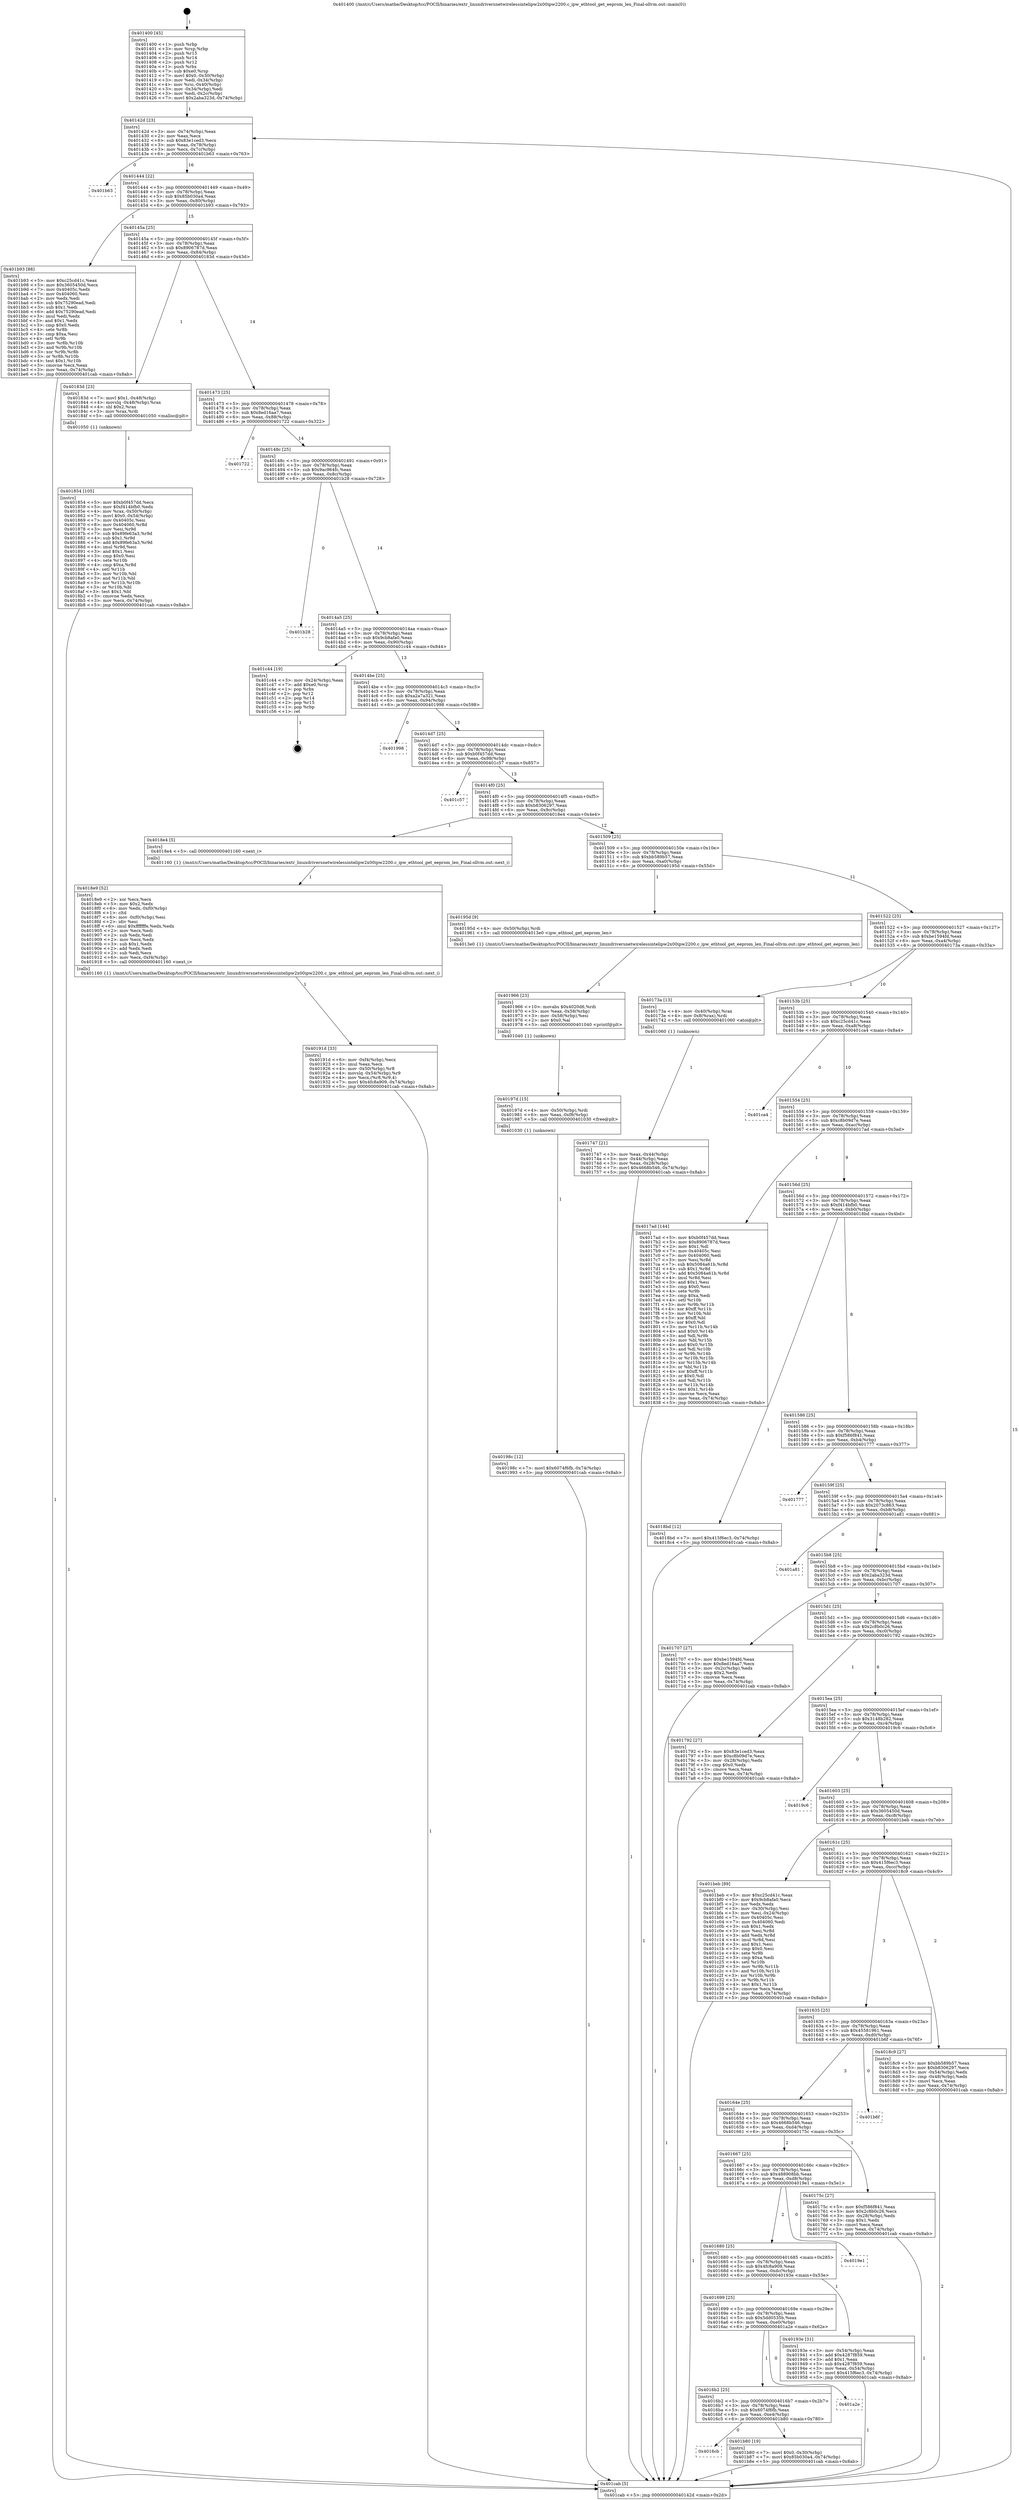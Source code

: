 digraph "0x401400" {
  label = "0x401400 (/mnt/c/Users/mathe/Desktop/tcc/POCII/binaries/extr_linuxdriversnetwirelessintelipw2x00ipw2200.c_ipw_ethtool_get_eeprom_len_Final-ollvm.out::main(0))"
  labelloc = "t"
  node[shape=record]

  Entry [label="",width=0.3,height=0.3,shape=circle,fillcolor=black,style=filled]
  "0x40142d" [label="{
     0x40142d [23]\l
     | [instrs]\l
     &nbsp;&nbsp;0x40142d \<+3\>: mov -0x74(%rbp),%eax\l
     &nbsp;&nbsp;0x401430 \<+2\>: mov %eax,%ecx\l
     &nbsp;&nbsp;0x401432 \<+6\>: sub $0x83e1ced3,%ecx\l
     &nbsp;&nbsp;0x401438 \<+3\>: mov %eax,-0x78(%rbp)\l
     &nbsp;&nbsp;0x40143b \<+3\>: mov %ecx,-0x7c(%rbp)\l
     &nbsp;&nbsp;0x40143e \<+6\>: je 0000000000401b63 \<main+0x763\>\l
  }"]
  "0x401b63" [label="{
     0x401b63\l
  }", style=dashed]
  "0x401444" [label="{
     0x401444 [22]\l
     | [instrs]\l
     &nbsp;&nbsp;0x401444 \<+5\>: jmp 0000000000401449 \<main+0x49\>\l
     &nbsp;&nbsp;0x401449 \<+3\>: mov -0x78(%rbp),%eax\l
     &nbsp;&nbsp;0x40144c \<+5\>: sub $0x85b030a4,%eax\l
     &nbsp;&nbsp;0x401451 \<+3\>: mov %eax,-0x80(%rbp)\l
     &nbsp;&nbsp;0x401454 \<+6\>: je 0000000000401b93 \<main+0x793\>\l
  }"]
  Exit [label="",width=0.3,height=0.3,shape=circle,fillcolor=black,style=filled,peripheries=2]
  "0x401b93" [label="{
     0x401b93 [88]\l
     | [instrs]\l
     &nbsp;&nbsp;0x401b93 \<+5\>: mov $0xc25cd41c,%eax\l
     &nbsp;&nbsp;0x401b98 \<+5\>: mov $0x3605450d,%ecx\l
     &nbsp;&nbsp;0x401b9d \<+7\>: mov 0x40405c,%edx\l
     &nbsp;&nbsp;0x401ba4 \<+7\>: mov 0x404060,%esi\l
     &nbsp;&nbsp;0x401bab \<+2\>: mov %edx,%edi\l
     &nbsp;&nbsp;0x401bad \<+6\>: sub $0x75290ead,%edi\l
     &nbsp;&nbsp;0x401bb3 \<+3\>: sub $0x1,%edi\l
     &nbsp;&nbsp;0x401bb6 \<+6\>: add $0x75290ead,%edi\l
     &nbsp;&nbsp;0x401bbc \<+3\>: imul %edi,%edx\l
     &nbsp;&nbsp;0x401bbf \<+3\>: and $0x1,%edx\l
     &nbsp;&nbsp;0x401bc2 \<+3\>: cmp $0x0,%edx\l
     &nbsp;&nbsp;0x401bc5 \<+4\>: sete %r8b\l
     &nbsp;&nbsp;0x401bc9 \<+3\>: cmp $0xa,%esi\l
     &nbsp;&nbsp;0x401bcc \<+4\>: setl %r9b\l
     &nbsp;&nbsp;0x401bd0 \<+3\>: mov %r8b,%r10b\l
     &nbsp;&nbsp;0x401bd3 \<+3\>: and %r9b,%r10b\l
     &nbsp;&nbsp;0x401bd6 \<+3\>: xor %r9b,%r8b\l
     &nbsp;&nbsp;0x401bd9 \<+3\>: or %r8b,%r10b\l
     &nbsp;&nbsp;0x401bdc \<+4\>: test $0x1,%r10b\l
     &nbsp;&nbsp;0x401be0 \<+3\>: cmovne %ecx,%eax\l
     &nbsp;&nbsp;0x401be3 \<+3\>: mov %eax,-0x74(%rbp)\l
     &nbsp;&nbsp;0x401be6 \<+5\>: jmp 0000000000401cab \<main+0x8ab\>\l
  }"]
  "0x40145a" [label="{
     0x40145a [25]\l
     | [instrs]\l
     &nbsp;&nbsp;0x40145a \<+5\>: jmp 000000000040145f \<main+0x5f\>\l
     &nbsp;&nbsp;0x40145f \<+3\>: mov -0x78(%rbp),%eax\l
     &nbsp;&nbsp;0x401462 \<+5\>: sub $0x8906787d,%eax\l
     &nbsp;&nbsp;0x401467 \<+6\>: mov %eax,-0x84(%rbp)\l
     &nbsp;&nbsp;0x40146d \<+6\>: je 000000000040183d \<main+0x43d\>\l
  }"]
  "0x4016cb" [label="{
     0x4016cb\l
  }", style=dashed]
  "0x40183d" [label="{
     0x40183d [23]\l
     | [instrs]\l
     &nbsp;&nbsp;0x40183d \<+7\>: movl $0x1,-0x48(%rbp)\l
     &nbsp;&nbsp;0x401844 \<+4\>: movslq -0x48(%rbp),%rax\l
     &nbsp;&nbsp;0x401848 \<+4\>: shl $0x2,%rax\l
     &nbsp;&nbsp;0x40184c \<+3\>: mov %rax,%rdi\l
     &nbsp;&nbsp;0x40184f \<+5\>: call 0000000000401050 \<malloc@plt\>\l
     | [calls]\l
     &nbsp;&nbsp;0x401050 \{1\} (unknown)\l
  }"]
  "0x401473" [label="{
     0x401473 [25]\l
     | [instrs]\l
     &nbsp;&nbsp;0x401473 \<+5\>: jmp 0000000000401478 \<main+0x78\>\l
     &nbsp;&nbsp;0x401478 \<+3\>: mov -0x78(%rbp),%eax\l
     &nbsp;&nbsp;0x40147b \<+5\>: sub $0x8ed16aa7,%eax\l
     &nbsp;&nbsp;0x401480 \<+6\>: mov %eax,-0x88(%rbp)\l
     &nbsp;&nbsp;0x401486 \<+6\>: je 0000000000401722 \<main+0x322\>\l
  }"]
  "0x401b80" [label="{
     0x401b80 [19]\l
     | [instrs]\l
     &nbsp;&nbsp;0x401b80 \<+7\>: movl $0x0,-0x30(%rbp)\l
     &nbsp;&nbsp;0x401b87 \<+7\>: movl $0x85b030a4,-0x74(%rbp)\l
     &nbsp;&nbsp;0x401b8e \<+5\>: jmp 0000000000401cab \<main+0x8ab\>\l
  }"]
  "0x401722" [label="{
     0x401722\l
  }", style=dashed]
  "0x40148c" [label="{
     0x40148c [25]\l
     | [instrs]\l
     &nbsp;&nbsp;0x40148c \<+5\>: jmp 0000000000401491 \<main+0x91\>\l
     &nbsp;&nbsp;0x401491 \<+3\>: mov -0x78(%rbp),%eax\l
     &nbsp;&nbsp;0x401494 \<+5\>: sub $0x9ac964fc,%eax\l
     &nbsp;&nbsp;0x401499 \<+6\>: mov %eax,-0x8c(%rbp)\l
     &nbsp;&nbsp;0x40149f \<+6\>: je 0000000000401b28 \<main+0x728\>\l
  }"]
  "0x4016b2" [label="{
     0x4016b2 [25]\l
     | [instrs]\l
     &nbsp;&nbsp;0x4016b2 \<+5\>: jmp 00000000004016b7 \<main+0x2b7\>\l
     &nbsp;&nbsp;0x4016b7 \<+3\>: mov -0x78(%rbp),%eax\l
     &nbsp;&nbsp;0x4016ba \<+5\>: sub $0x6074f6fb,%eax\l
     &nbsp;&nbsp;0x4016bf \<+6\>: mov %eax,-0xe4(%rbp)\l
     &nbsp;&nbsp;0x4016c5 \<+6\>: je 0000000000401b80 \<main+0x780\>\l
  }"]
  "0x401b28" [label="{
     0x401b28\l
  }", style=dashed]
  "0x4014a5" [label="{
     0x4014a5 [25]\l
     | [instrs]\l
     &nbsp;&nbsp;0x4014a5 \<+5\>: jmp 00000000004014aa \<main+0xaa\>\l
     &nbsp;&nbsp;0x4014aa \<+3\>: mov -0x78(%rbp),%eax\l
     &nbsp;&nbsp;0x4014ad \<+5\>: sub $0x9cb8afa0,%eax\l
     &nbsp;&nbsp;0x4014b2 \<+6\>: mov %eax,-0x90(%rbp)\l
     &nbsp;&nbsp;0x4014b8 \<+6\>: je 0000000000401c44 \<main+0x844\>\l
  }"]
  "0x401a2e" [label="{
     0x401a2e\l
  }", style=dashed]
  "0x401c44" [label="{
     0x401c44 [19]\l
     | [instrs]\l
     &nbsp;&nbsp;0x401c44 \<+3\>: mov -0x24(%rbp),%eax\l
     &nbsp;&nbsp;0x401c47 \<+7\>: add $0xe0,%rsp\l
     &nbsp;&nbsp;0x401c4e \<+1\>: pop %rbx\l
     &nbsp;&nbsp;0x401c4f \<+2\>: pop %r12\l
     &nbsp;&nbsp;0x401c51 \<+2\>: pop %r14\l
     &nbsp;&nbsp;0x401c53 \<+2\>: pop %r15\l
     &nbsp;&nbsp;0x401c55 \<+1\>: pop %rbp\l
     &nbsp;&nbsp;0x401c56 \<+1\>: ret\l
  }"]
  "0x4014be" [label="{
     0x4014be [25]\l
     | [instrs]\l
     &nbsp;&nbsp;0x4014be \<+5\>: jmp 00000000004014c3 \<main+0xc3\>\l
     &nbsp;&nbsp;0x4014c3 \<+3\>: mov -0x78(%rbp),%eax\l
     &nbsp;&nbsp;0x4014c6 \<+5\>: sub $0xa2a7a321,%eax\l
     &nbsp;&nbsp;0x4014cb \<+6\>: mov %eax,-0x94(%rbp)\l
     &nbsp;&nbsp;0x4014d1 \<+6\>: je 0000000000401998 \<main+0x598\>\l
  }"]
  "0x40198c" [label="{
     0x40198c [12]\l
     | [instrs]\l
     &nbsp;&nbsp;0x40198c \<+7\>: movl $0x6074f6fb,-0x74(%rbp)\l
     &nbsp;&nbsp;0x401993 \<+5\>: jmp 0000000000401cab \<main+0x8ab\>\l
  }"]
  "0x401998" [label="{
     0x401998\l
  }", style=dashed]
  "0x4014d7" [label="{
     0x4014d7 [25]\l
     | [instrs]\l
     &nbsp;&nbsp;0x4014d7 \<+5\>: jmp 00000000004014dc \<main+0xdc\>\l
     &nbsp;&nbsp;0x4014dc \<+3\>: mov -0x78(%rbp),%eax\l
     &nbsp;&nbsp;0x4014df \<+5\>: sub $0xb0f457dd,%eax\l
     &nbsp;&nbsp;0x4014e4 \<+6\>: mov %eax,-0x98(%rbp)\l
     &nbsp;&nbsp;0x4014ea \<+6\>: je 0000000000401c57 \<main+0x857\>\l
  }"]
  "0x40197d" [label="{
     0x40197d [15]\l
     | [instrs]\l
     &nbsp;&nbsp;0x40197d \<+4\>: mov -0x50(%rbp),%rdi\l
     &nbsp;&nbsp;0x401981 \<+6\>: mov %eax,-0xf8(%rbp)\l
     &nbsp;&nbsp;0x401987 \<+5\>: call 0000000000401030 \<free@plt\>\l
     | [calls]\l
     &nbsp;&nbsp;0x401030 \{1\} (unknown)\l
  }"]
  "0x401c57" [label="{
     0x401c57\l
  }", style=dashed]
  "0x4014f0" [label="{
     0x4014f0 [25]\l
     | [instrs]\l
     &nbsp;&nbsp;0x4014f0 \<+5\>: jmp 00000000004014f5 \<main+0xf5\>\l
     &nbsp;&nbsp;0x4014f5 \<+3\>: mov -0x78(%rbp),%eax\l
     &nbsp;&nbsp;0x4014f8 \<+5\>: sub $0xb8306297,%eax\l
     &nbsp;&nbsp;0x4014fd \<+6\>: mov %eax,-0x9c(%rbp)\l
     &nbsp;&nbsp;0x401503 \<+6\>: je 00000000004018e4 \<main+0x4e4\>\l
  }"]
  "0x401966" [label="{
     0x401966 [23]\l
     | [instrs]\l
     &nbsp;&nbsp;0x401966 \<+10\>: movabs $0x4020d6,%rdi\l
     &nbsp;&nbsp;0x401970 \<+3\>: mov %eax,-0x58(%rbp)\l
     &nbsp;&nbsp;0x401973 \<+3\>: mov -0x58(%rbp),%esi\l
     &nbsp;&nbsp;0x401976 \<+2\>: mov $0x0,%al\l
     &nbsp;&nbsp;0x401978 \<+5\>: call 0000000000401040 \<printf@plt\>\l
     | [calls]\l
     &nbsp;&nbsp;0x401040 \{1\} (unknown)\l
  }"]
  "0x4018e4" [label="{
     0x4018e4 [5]\l
     | [instrs]\l
     &nbsp;&nbsp;0x4018e4 \<+5\>: call 0000000000401160 \<next_i\>\l
     | [calls]\l
     &nbsp;&nbsp;0x401160 \{1\} (/mnt/c/Users/mathe/Desktop/tcc/POCII/binaries/extr_linuxdriversnetwirelessintelipw2x00ipw2200.c_ipw_ethtool_get_eeprom_len_Final-ollvm.out::next_i)\l
  }"]
  "0x401509" [label="{
     0x401509 [25]\l
     | [instrs]\l
     &nbsp;&nbsp;0x401509 \<+5\>: jmp 000000000040150e \<main+0x10e\>\l
     &nbsp;&nbsp;0x40150e \<+3\>: mov -0x78(%rbp),%eax\l
     &nbsp;&nbsp;0x401511 \<+5\>: sub $0xbb589b57,%eax\l
     &nbsp;&nbsp;0x401516 \<+6\>: mov %eax,-0xa0(%rbp)\l
     &nbsp;&nbsp;0x40151c \<+6\>: je 000000000040195d \<main+0x55d\>\l
  }"]
  "0x401699" [label="{
     0x401699 [25]\l
     | [instrs]\l
     &nbsp;&nbsp;0x401699 \<+5\>: jmp 000000000040169e \<main+0x29e\>\l
     &nbsp;&nbsp;0x40169e \<+3\>: mov -0x78(%rbp),%eax\l
     &nbsp;&nbsp;0x4016a1 \<+5\>: sub $0x5dd0535b,%eax\l
     &nbsp;&nbsp;0x4016a6 \<+6\>: mov %eax,-0xe0(%rbp)\l
     &nbsp;&nbsp;0x4016ac \<+6\>: je 0000000000401a2e \<main+0x62e\>\l
  }"]
  "0x40195d" [label="{
     0x40195d [9]\l
     | [instrs]\l
     &nbsp;&nbsp;0x40195d \<+4\>: mov -0x50(%rbp),%rdi\l
     &nbsp;&nbsp;0x401961 \<+5\>: call 00000000004013e0 \<ipw_ethtool_get_eeprom_len\>\l
     | [calls]\l
     &nbsp;&nbsp;0x4013e0 \{1\} (/mnt/c/Users/mathe/Desktop/tcc/POCII/binaries/extr_linuxdriversnetwirelessintelipw2x00ipw2200.c_ipw_ethtool_get_eeprom_len_Final-ollvm.out::ipw_ethtool_get_eeprom_len)\l
  }"]
  "0x401522" [label="{
     0x401522 [25]\l
     | [instrs]\l
     &nbsp;&nbsp;0x401522 \<+5\>: jmp 0000000000401527 \<main+0x127\>\l
     &nbsp;&nbsp;0x401527 \<+3\>: mov -0x78(%rbp),%eax\l
     &nbsp;&nbsp;0x40152a \<+5\>: sub $0xbe1594fd,%eax\l
     &nbsp;&nbsp;0x40152f \<+6\>: mov %eax,-0xa4(%rbp)\l
     &nbsp;&nbsp;0x401535 \<+6\>: je 000000000040173a \<main+0x33a\>\l
  }"]
  "0x40193e" [label="{
     0x40193e [31]\l
     | [instrs]\l
     &nbsp;&nbsp;0x40193e \<+3\>: mov -0x54(%rbp),%eax\l
     &nbsp;&nbsp;0x401941 \<+5\>: add $0x4287f859,%eax\l
     &nbsp;&nbsp;0x401946 \<+3\>: add $0x1,%eax\l
     &nbsp;&nbsp;0x401949 \<+5\>: sub $0x4287f859,%eax\l
     &nbsp;&nbsp;0x40194e \<+3\>: mov %eax,-0x54(%rbp)\l
     &nbsp;&nbsp;0x401951 \<+7\>: movl $0x415f6ec3,-0x74(%rbp)\l
     &nbsp;&nbsp;0x401958 \<+5\>: jmp 0000000000401cab \<main+0x8ab\>\l
  }"]
  "0x40173a" [label="{
     0x40173a [13]\l
     | [instrs]\l
     &nbsp;&nbsp;0x40173a \<+4\>: mov -0x40(%rbp),%rax\l
     &nbsp;&nbsp;0x40173e \<+4\>: mov 0x8(%rax),%rdi\l
     &nbsp;&nbsp;0x401742 \<+5\>: call 0000000000401060 \<atoi@plt\>\l
     | [calls]\l
     &nbsp;&nbsp;0x401060 \{1\} (unknown)\l
  }"]
  "0x40153b" [label="{
     0x40153b [25]\l
     | [instrs]\l
     &nbsp;&nbsp;0x40153b \<+5\>: jmp 0000000000401540 \<main+0x140\>\l
     &nbsp;&nbsp;0x401540 \<+3\>: mov -0x78(%rbp),%eax\l
     &nbsp;&nbsp;0x401543 \<+5\>: sub $0xc25cd41c,%eax\l
     &nbsp;&nbsp;0x401548 \<+6\>: mov %eax,-0xa8(%rbp)\l
     &nbsp;&nbsp;0x40154e \<+6\>: je 0000000000401ca4 \<main+0x8a4\>\l
  }"]
  "0x401680" [label="{
     0x401680 [25]\l
     | [instrs]\l
     &nbsp;&nbsp;0x401680 \<+5\>: jmp 0000000000401685 \<main+0x285\>\l
     &nbsp;&nbsp;0x401685 \<+3\>: mov -0x78(%rbp),%eax\l
     &nbsp;&nbsp;0x401688 \<+5\>: sub $0x4fc8a909,%eax\l
     &nbsp;&nbsp;0x40168d \<+6\>: mov %eax,-0xdc(%rbp)\l
     &nbsp;&nbsp;0x401693 \<+6\>: je 000000000040193e \<main+0x53e\>\l
  }"]
  "0x401ca4" [label="{
     0x401ca4\l
  }", style=dashed]
  "0x401554" [label="{
     0x401554 [25]\l
     | [instrs]\l
     &nbsp;&nbsp;0x401554 \<+5\>: jmp 0000000000401559 \<main+0x159\>\l
     &nbsp;&nbsp;0x401559 \<+3\>: mov -0x78(%rbp),%eax\l
     &nbsp;&nbsp;0x40155c \<+5\>: sub $0xc8b09d7e,%eax\l
     &nbsp;&nbsp;0x401561 \<+6\>: mov %eax,-0xac(%rbp)\l
     &nbsp;&nbsp;0x401567 \<+6\>: je 00000000004017ad \<main+0x3ad\>\l
  }"]
  "0x4019e1" [label="{
     0x4019e1\l
  }", style=dashed]
  "0x4017ad" [label="{
     0x4017ad [144]\l
     | [instrs]\l
     &nbsp;&nbsp;0x4017ad \<+5\>: mov $0xb0f457dd,%eax\l
     &nbsp;&nbsp;0x4017b2 \<+5\>: mov $0x8906787d,%ecx\l
     &nbsp;&nbsp;0x4017b7 \<+2\>: mov $0x1,%dl\l
     &nbsp;&nbsp;0x4017b9 \<+7\>: mov 0x40405c,%esi\l
     &nbsp;&nbsp;0x4017c0 \<+7\>: mov 0x404060,%edi\l
     &nbsp;&nbsp;0x4017c7 \<+3\>: mov %esi,%r8d\l
     &nbsp;&nbsp;0x4017ca \<+7\>: sub $0x5084a61b,%r8d\l
     &nbsp;&nbsp;0x4017d1 \<+4\>: sub $0x1,%r8d\l
     &nbsp;&nbsp;0x4017d5 \<+7\>: add $0x5084a61b,%r8d\l
     &nbsp;&nbsp;0x4017dc \<+4\>: imul %r8d,%esi\l
     &nbsp;&nbsp;0x4017e0 \<+3\>: and $0x1,%esi\l
     &nbsp;&nbsp;0x4017e3 \<+3\>: cmp $0x0,%esi\l
     &nbsp;&nbsp;0x4017e6 \<+4\>: sete %r9b\l
     &nbsp;&nbsp;0x4017ea \<+3\>: cmp $0xa,%edi\l
     &nbsp;&nbsp;0x4017ed \<+4\>: setl %r10b\l
     &nbsp;&nbsp;0x4017f1 \<+3\>: mov %r9b,%r11b\l
     &nbsp;&nbsp;0x4017f4 \<+4\>: xor $0xff,%r11b\l
     &nbsp;&nbsp;0x4017f8 \<+3\>: mov %r10b,%bl\l
     &nbsp;&nbsp;0x4017fb \<+3\>: xor $0xff,%bl\l
     &nbsp;&nbsp;0x4017fe \<+3\>: xor $0x0,%dl\l
     &nbsp;&nbsp;0x401801 \<+3\>: mov %r11b,%r14b\l
     &nbsp;&nbsp;0x401804 \<+4\>: and $0x0,%r14b\l
     &nbsp;&nbsp;0x401808 \<+3\>: and %dl,%r9b\l
     &nbsp;&nbsp;0x40180b \<+3\>: mov %bl,%r15b\l
     &nbsp;&nbsp;0x40180e \<+4\>: and $0x0,%r15b\l
     &nbsp;&nbsp;0x401812 \<+3\>: and %dl,%r10b\l
     &nbsp;&nbsp;0x401815 \<+3\>: or %r9b,%r14b\l
     &nbsp;&nbsp;0x401818 \<+3\>: or %r10b,%r15b\l
     &nbsp;&nbsp;0x40181b \<+3\>: xor %r15b,%r14b\l
     &nbsp;&nbsp;0x40181e \<+3\>: or %bl,%r11b\l
     &nbsp;&nbsp;0x401821 \<+4\>: xor $0xff,%r11b\l
     &nbsp;&nbsp;0x401825 \<+3\>: or $0x0,%dl\l
     &nbsp;&nbsp;0x401828 \<+3\>: and %dl,%r11b\l
     &nbsp;&nbsp;0x40182b \<+3\>: or %r11b,%r14b\l
     &nbsp;&nbsp;0x40182e \<+4\>: test $0x1,%r14b\l
     &nbsp;&nbsp;0x401832 \<+3\>: cmovne %ecx,%eax\l
     &nbsp;&nbsp;0x401835 \<+3\>: mov %eax,-0x74(%rbp)\l
     &nbsp;&nbsp;0x401838 \<+5\>: jmp 0000000000401cab \<main+0x8ab\>\l
  }"]
  "0x40156d" [label="{
     0x40156d [25]\l
     | [instrs]\l
     &nbsp;&nbsp;0x40156d \<+5\>: jmp 0000000000401572 \<main+0x172\>\l
     &nbsp;&nbsp;0x401572 \<+3\>: mov -0x78(%rbp),%eax\l
     &nbsp;&nbsp;0x401575 \<+5\>: sub $0xf414bfb0,%eax\l
     &nbsp;&nbsp;0x40157a \<+6\>: mov %eax,-0xb0(%rbp)\l
     &nbsp;&nbsp;0x401580 \<+6\>: je 00000000004018bd \<main+0x4bd\>\l
  }"]
  "0x40191d" [label="{
     0x40191d [33]\l
     | [instrs]\l
     &nbsp;&nbsp;0x40191d \<+6\>: mov -0xf4(%rbp),%ecx\l
     &nbsp;&nbsp;0x401923 \<+3\>: imul %eax,%ecx\l
     &nbsp;&nbsp;0x401926 \<+4\>: mov -0x50(%rbp),%r8\l
     &nbsp;&nbsp;0x40192a \<+4\>: movslq -0x54(%rbp),%r9\l
     &nbsp;&nbsp;0x40192e \<+4\>: mov %ecx,(%r8,%r9,4)\l
     &nbsp;&nbsp;0x401932 \<+7\>: movl $0x4fc8a909,-0x74(%rbp)\l
     &nbsp;&nbsp;0x401939 \<+5\>: jmp 0000000000401cab \<main+0x8ab\>\l
  }"]
  "0x4018bd" [label="{
     0x4018bd [12]\l
     | [instrs]\l
     &nbsp;&nbsp;0x4018bd \<+7\>: movl $0x415f6ec3,-0x74(%rbp)\l
     &nbsp;&nbsp;0x4018c4 \<+5\>: jmp 0000000000401cab \<main+0x8ab\>\l
  }"]
  "0x401586" [label="{
     0x401586 [25]\l
     | [instrs]\l
     &nbsp;&nbsp;0x401586 \<+5\>: jmp 000000000040158b \<main+0x18b\>\l
     &nbsp;&nbsp;0x40158b \<+3\>: mov -0x78(%rbp),%eax\l
     &nbsp;&nbsp;0x40158e \<+5\>: sub $0xf586f841,%eax\l
     &nbsp;&nbsp;0x401593 \<+6\>: mov %eax,-0xb4(%rbp)\l
     &nbsp;&nbsp;0x401599 \<+6\>: je 0000000000401777 \<main+0x377\>\l
  }"]
  "0x4018e9" [label="{
     0x4018e9 [52]\l
     | [instrs]\l
     &nbsp;&nbsp;0x4018e9 \<+2\>: xor %ecx,%ecx\l
     &nbsp;&nbsp;0x4018eb \<+5\>: mov $0x2,%edx\l
     &nbsp;&nbsp;0x4018f0 \<+6\>: mov %edx,-0xf0(%rbp)\l
     &nbsp;&nbsp;0x4018f6 \<+1\>: cltd\l
     &nbsp;&nbsp;0x4018f7 \<+6\>: mov -0xf0(%rbp),%esi\l
     &nbsp;&nbsp;0x4018fd \<+2\>: idiv %esi\l
     &nbsp;&nbsp;0x4018ff \<+6\>: imul $0xfffffffe,%edx,%edx\l
     &nbsp;&nbsp;0x401905 \<+2\>: mov %ecx,%edi\l
     &nbsp;&nbsp;0x401907 \<+2\>: sub %edx,%edi\l
     &nbsp;&nbsp;0x401909 \<+2\>: mov %ecx,%edx\l
     &nbsp;&nbsp;0x40190b \<+3\>: sub $0x1,%edx\l
     &nbsp;&nbsp;0x40190e \<+2\>: add %edx,%edi\l
     &nbsp;&nbsp;0x401910 \<+2\>: sub %edi,%ecx\l
     &nbsp;&nbsp;0x401912 \<+6\>: mov %ecx,-0xf4(%rbp)\l
     &nbsp;&nbsp;0x401918 \<+5\>: call 0000000000401160 \<next_i\>\l
     | [calls]\l
     &nbsp;&nbsp;0x401160 \{1\} (/mnt/c/Users/mathe/Desktop/tcc/POCII/binaries/extr_linuxdriversnetwirelessintelipw2x00ipw2200.c_ipw_ethtool_get_eeprom_len_Final-ollvm.out::next_i)\l
  }"]
  "0x401777" [label="{
     0x401777\l
  }", style=dashed]
  "0x40159f" [label="{
     0x40159f [25]\l
     | [instrs]\l
     &nbsp;&nbsp;0x40159f \<+5\>: jmp 00000000004015a4 \<main+0x1a4\>\l
     &nbsp;&nbsp;0x4015a4 \<+3\>: mov -0x78(%rbp),%eax\l
     &nbsp;&nbsp;0x4015a7 \<+5\>: sub $0x2073c863,%eax\l
     &nbsp;&nbsp;0x4015ac \<+6\>: mov %eax,-0xb8(%rbp)\l
     &nbsp;&nbsp;0x4015b2 \<+6\>: je 0000000000401a81 \<main+0x681\>\l
  }"]
  "0x401854" [label="{
     0x401854 [105]\l
     | [instrs]\l
     &nbsp;&nbsp;0x401854 \<+5\>: mov $0xb0f457dd,%ecx\l
     &nbsp;&nbsp;0x401859 \<+5\>: mov $0xf414bfb0,%edx\l
     &nbsp;&nbsp;0x40185e \<+4\>: mov %rax,-0x50(%rbp)\l
     &nbsp;&nbsp;0x401862 \<+7\>: movl $0x0,-0x54(%rbp)\l
     &nbsp;&nbsp;0x401869 \<+7\>: mov 0x40405c,%esi\l
     &nbsp;&nbsp;0x401870 \<+8\>: mov 0x404060,%r8d\l
     &nbsp;&nbsp;0x401878 \<+3\>: mov %esi,%r9d\l
     &nbsp;&nbsp;0x40187b \<+7\>: sub $0x89fe63a3,%r9d\l
     &nbsp;&nbsp;0x401882 \<+4\>: sub $0x1,%r9d\l
     &nbsp;&nbsp;0x401886 \<+7\>: add $0x89fe63a3,%r9d\l
     &nbsp;&nbsp;0x40188d \<+4\>: imul %r9d,%esi\l
     &nbsp;&nbsp;0x401891 \<+3\>: and $0x1,%esi\l
     &nbsp;&nbsp;0x401894 \<+3\>: cmp $0x0,%esi\l
     &nbsp;&nbsp;0x401897 \<+4\>: sete %r10b\l
     &nbsp;&nbsp;0x40189b \<+4\>: cmp $0xa,%r8d\l
     &nbsp;&nbsp;0x40189f \<+4\>: setl %r11b\l
     &nbsp;&nbsp;0x4018a3 \<+3\>: mov %r10b,%bl\l
     &nbsp;&nbsp;0x4018a6 \<+3\>: and %r11b,%bl\l
     &nbsp;&nbsp;0x4018a9 \<+3\>: xor %r11b,%r10b\l
     &nbsp;&nbsp;0x4018ac \<+3\>: or %r10b,%bl\l
     &nbsp;&nbsp;0x4018af \<+3\>: test $0x1,%bl\l
     &nbsp;&nbsp;0x4018b2 \<+3\>: cmovne %edx,%ecx\l
     &nbsp;&nbsp;0x4018b5 \<+3\>: mov %ecx,-0x74(%rbp)\l
     &nbsp;&nbsp;0x4018b8 \<+5\>: jmp 0000000000401cab \<main+0x8ab\>\l
  }"]
  "0x401a81" [label="{
     0x401a81\l
  }", style=dashed]
  "0x4015b8" [label="{
     0x4015b8 [25]\l
     | [instrs]\l
     &nbsp;&nbsp;0x4015b8 \<+5\>: jmp 00000000004015bd \<main+0x1bd\>\l
     &nbsp;&nbsp;0x4015bd \<+3\>: mov -0x78(%rbp),%eax\l
     &nbsp;&nbsp;0x4015c0 \<+5\>: sub $0x2aba323d,%eax\l
     &nbsp;&nbsp;0x4015c5 \<+6\>: mov %eax,-0xbc(%rbp)\l
     &nbsp;&nbsp;0x4015cb \<+6\>: je 0000000000401707 \<main+0x307\>\l
  }"]
  "0x401667" [label="{
     0x401667 [25]\l
     | [instrs]\l
     &nbsp;&nbsp;0x401667 \<+5\>: jmp 000000000040166c \<main+0x26c\>\l
     &nbsp;&nbsp;0x40166c \<+3\>: mov -0x78(%rbp),%eax\l
     &nbsp;&nbsp;0x40166f \<+5\>: sub $0x488908bb,%eax\l
     &nbsp;&nbsp;0x401674 \<+6\>: mov %eax,-0xd8(%rbp)\l
     &nbsp;&nbsp;0x40167a \<+6\>: je 00000000004019e1 \<main+0x5e1\>\l
  }"]
  "0x401707" [label="{
     0x401707 [27]\l
     | [instrs]\l
     &nbsp;&nbsp;0x401707 \<+5\>: mov $0xbe1594fd,%eax\l
     &nbsp;&nbsp;0x40170c \<+5\>: mov $0x8ed16aa7,%ecx\l
     &nbsp;&nbsp;0x401711 \<+3\>: mov -0x2c(%rbp),%edx\l
     &nbsp;&nbsp;0x401714 \<+3\>: cmp $0x2,%edx\l
     &nbsp;&nbsp;0x401717 \<+3\>: cmovne %ecx,%eax\l
     &nbsp;&nbsp;0x40171a \<+3\>: mov %eax,-0x74(%rbp)\l
     &nbsp;&nbsp;0x40171d \<+5\>: jmp 0000000000401cab \<main+0x8ab\>\l
  }"]
  "0x4015d1" [label="{
     0x4015d1 [25]\l
     | [instrs]\l
     &nbsp;&nbsp;0x4015d1 \<+5\>: jmp 00000000004015d6 \<main+0x1d6\>\l
     &nbsp;&nbsp;0x4015d6 \<+3\>: mov -0x78(%rbp),%eax\l
     &nbsp;&nbsp;0x4015d9 \<+5\>: sub $0x2c8b0c26,%eax\l
     &nbsp;&nbsp;0x4015de \<+6\>: mov %eax,-0xc0(%rbp)\l
     &nbsp;&nbsp;0x4015e4 \<+6\>: je 0000000000401792 \<main+0x392\>\l
  }"]
  "0x401cab" [label="{
     0x401cab [5]\l
     | [instrs]\l
     &nbsp;&nbsp;0x401cab \<+5\>: jmp 000000000040142d \<main+0x2d\>\l
  }"]
  "0x401400" [label="{
     0x401400 [45]\l
     | [instrs]\l
     &nbsp;&nbsp;0x401400 \<+1\>: push %rbp\l
     &nbsp;&nbsp;0x401401 \<+3\>: mov %rsp,%rbp\l
     &nbsp;&nbsp;0x401404 \<+2\>: push %r15\l
     &nbsp;&nbsp;0x401406 \<+2\>: push %r14\l
     &nbsp;&nbsp;0x401408 \<+2\>: push %r12\l
     &nbsp;&nbsp;0x40140a \<+1\>: push %rbx\l
     &nbsp;&nbsp;0x40140b \<+7\>: sub $0xe0,%rsp\l
     &nbsp;&nbsp;0x401412 \<+7\>: movl $0x0,-0x30(%rbp)\l
     &nbsp;&nbsp;0x401419 \<+3\>: mov %edi,-0x34(%rbp)\l
     &nbsp;&nbsp;0x40141c \<+4\>: mov %rsi,-0x40(%rbp)\l
     &nbsp;&nbsp;0x401420 \<+3\>: mov -0x34(%rbp),%edi\l
     &nbsp;&nbsp;0x401423 \<+3\>: mov %edi,-0x2c(%rbp)\l
     &nbsp;&nbsp;0x401426 \<+7\>: movl $0x2aba323d,-0x74(%rbp)\l
  }"]
  "0x401747" [label="{
     0x401747 [21]\l
     | [instrs]\l
     &nbsp;&nbsp;0x401747 \<+3\>: mov %eax,-0x44(%rbp)\l
     &nbsp;&nbsp;0x40174a \<+3\>: mov -0x44(%rbp),%eax\l
     &nbsp;&nbsp;0x40174d \<+3\>: mov %eax,-0x28(%rbp)\l
     &nbsp;&nbsp;0x401750 \<+7\>: movl $0x4668b546,-0x74(%rbp)\l
     &nbsp;&nbsp;0x401757 \<+5\>: jmp 0000000000401cab \<main+0x8ab\>\l
  }"]
  "0x40175c" [label="{
     0x40175c [27]\l
     | [instrs]\l
     &nbsp;&nbsp;0x40175c \<+5\>: mov $0xf586f841,%eax\l
     &nbsp;&nbsp;0x401761 \<+5\>: mov $0x2c8b0c26,%ecx\l
     &nbsp;&nbsp;0x401766 \<+3\>: mov -0x28(%rbp),%edx\l
     &nbsp;&nbsp;0x401769 \<+3\>: cmp $0x1,%edx\l
     &nbsp;&nbsp;0x40176c \<+3\>: cmovl %ecx,%eax\l
     &nbsp;&nbsp;0x40176f \<+3\>: mov %eax,-0x74(%rbp)\l
     &nbsp;&nbsp;0x401772 \<+5\>: jmp 0000000000401cab \<main+0x8ab\>\l
  }"]
  "0x401792" [label="{
     0x401792 [27]\l
     | [instrs]\l
     &nbsp;&nbsp;0x401792 \<+5\>: mov $0x83e1ced3,%eax\l
     &nbsp;&nbsp;0x401797 \<+5\>: mov $0xc8b09d7e,%ecx\l
     &nbsp;&nbsp;0x40179c \<+3\>: mov -0x28(%rbp),%edx\l
     &nbsp;&nbsp;0x40179f \<+3\>: cmp $0x0,%edx\l
     &nbsp;&nbsp;0x4017a2 \<+3\>: cmove %ecx,%eax\l
     &nbsp;&nbsp;0x4017a5 \<+3\>: mov %eax,-0x74(%rbp)\l
     &nbsp;&nbsp;0x4017a8 \<+5\>: jmp 0000000000401cab \<main+0x8ab\>\l
  }"]
  "0x4015ea" [label="{
     0x4015ea [25]\l
     | [instrs]\l
     &nbsp;&nbsp;0x4015ea \<+5\>: jmp 00000000004015ef \<main+0x1ef\>\l
     &nbsp;&nbsp;0x4015ef \<+3\>: mov -0x78(%rbp),%eax\l
     &nbsp;&nbsp;0x4015f2 \<+5\>: sub $0x3148b282,%eax\l
     &nbsp;&nbsp;0x4015f7 \<+6\>: mov %eax,-0xc4(%rbp)\l
     &nbsp;&nbsp;0x4015fd \<+6\>: je 00000000004019c6 \<main+0x5c6\>\l
  }"]
  "0x40164e" [label="{
     0x40164e [25]\l
     | [instrs]\l
     &nbsp;&nbsp;0x40164e \<+5\>: jmp 0000000000401653 \<main+0x253\>\l
     &nbsp;&nbsp;0x401653 \<+3\>: mov -0x78(%rbp),%eax\l
     &nbsp;&nbsp;0x401656 \<+5\>: sub $0x4668b546,%eax\l
     &nbsp;&nbsp;0x40165b \<+6\>: mov %eax,-0xd4(%rbp)\l
     &nbsp;&nbsp;0x401661 \<+6\>: je 000000000040175c \<main+0x35c\>\l
  }"]
  "0x4019c6" [label="{
     0x4019c6\l
  }", style=dashed]
  "0x401603" [label="{
     0x401603 [25]\l
     | [instrs]\l
     &nbsp;&nbsp;0x401603 \<+5\>: jmp 0000000000401608 \<main+0x208\>\l
     &nbsp;&nbsp;0x401608 \<+3\>: mov -0x78(%rbp),%eax\l
     &nbsp;&nbsp;0x40160b \<+5\>: sub $0x3605450d,%eax\l
     &nbsp;&nbsp;0x401610 \<+6\>: mov %eax,-0xc8(%rbp)\l
     &nbsp;&nbsp;0x401616 \<+6\>: je 0000000000401beb \<main+0x7eb\>\l
  }"]
  "0x401b6f" [label="{
     0x401b6f\l
  }", style=dashed]
  "0x401beb" [label="{
     0x401beb [89]\l
     | [instrs]\l
     &nbsp;&nbsp;0x401beb \<+5\>: mov $0xc25cd41c,%eax\l
     &nbsp;&nbsp;0x401bf0 \<+5\>: mov $0x9cb8afa0,%ecx\l
     &nbsp;&nbsp;0x401bf5 \<+2\>: xor %edx,%edx\l
     &nbsp;&nbsp;0x401bf7 \<+3\>: mov -0x30(%rbp),%esi\l
     &nbsp;&nbsp;0x401bfa \<+3\>: mov %esi,-0x24(%rbp)\l
     &nbsp;&nbsp;0x401bfd \<+7\>: mov 0x40405c,%esi\l
     &nbsp;&nbsp;0x401c04 \<+7\>: mov 0x404060,%edi\l
     &nbsp;&nbsp;0x401c0b \<+3\>: sub $0x1,%edx\l
     &nbsp;&nbsp;0x401c0e \<+3\>: mov %esi,%r8d\l
     &nbsp;&nbsp;0x401c11 \<+3\>: add %edx,%r8d\l
     &nbsp;&nbsp;0x401c14 \<+4\>: imul %r8d,%esi\l
     &nbsp;&nbsp;0x401c18 \<+3\>: and $0x1,%esi\l
     &nbsp;&nbsp;0x401c1b \<+3\>: cmp $0x0,%esi\l
     &nbsp;&nbsp;0x401c1e \<+4\>: sete %r9b\l
     &nbsp;&nbsp;0x401c22 \<+3\>: cmp $0xa,%edi\l
     &nbsp;&nbsp;0x401c25 \<+4\>: setl %r10b\l
     &nbsp;&nbsp;0x401c29 \<+3\>: mov %r9b,%r11b\l
     &nbsp;&nbsp;0x401c2c \<+3\>: and %r10b,%r11b\l
     &nbsp;&nbsp;0x401c2f \<+3\>: xor %r10b,%r9b\l
     &nbsp;&nbsp;0x401c32 \<+3\>: or %r9b,%r11b\l
     &nbsp;&nbsp;0x401c35 \<+4\>: test $0x1,%r11b\l
     &nbsp;&nbsp;0x401c39 \<+3\>: cmovne %ecx,%eax\l
     &nbsp;&nbsp;0x401c3c \<+3\>: mov %eax,-0x74(%rbp)\l
     &nbsp;&nbsp;0x401c3f \<+5\>: jmp 0000000000401cab \<main+0x8ab\>\l
  }"]
  "0x40161c" [label="{
     0x40161c [25]\l
     | [instrs]\l
     &nbsp;&nbsp;0x40161c \<+5\>: jmp 0000000000401621 \<main+0x221\>\l
     &nbsp;&nbsp;0x401621 \<+3\>: mov -0x78(%rbp),%eax\l
     &nbsp;&nbsp;0x401624 \<+5\>: sub $0x415f6ec3,%eax\l
     &nbsp;&nbsp;0x401629 \<+6\>: mov %eax,-0xcc(%rbp)\l
     &nbsp;&nbsp;0x40162f \<+6\>: je 00000000004018c9 \<main+0x4c9\>\l
  }"]
  "0x401635" [label="{
     0x401635 [25]\l
     | [instrs]\l
     &nbsp;&nbsp;0x401635 \<+5\>: jmp 000000000040163a \<main+0x23a\>\l
     &nbsp;&nbsp;0x40163a \<+3\>: mov -0x78(%rbp),%eax\l
     &nbsp;&nbsp;0x40163d \<+5\>: sub $0x45581961,%eax\l
     &nbsp;&nbsp;0x401642 \<+6\>: mov %eax,-0xd0(%rbp)\l
     &nbsp;&nbsp;0x401648 \<+6\>: je 0000000000401b6f \<main+0x76f\>\l
  }"]
  "0x4018c9" [label="{
     0x4018c9 [27]\l
     | [instrs]\l
     &nbsp;&nbsp;0x4018c9 \<+5\>: mov $0xbb589b57,%eax\l
     &nbsp;&nbsp;0x4018ce \<+5\>: mov $0xb8306297,%ecx\l
     &nbsp;&nbsp;0x4018d3 \<+3\>: mov -0x54(%rbp),%edx\l
     &nbsp;&nbsp;0x4018d6 \<+3\>: cmp -0x48(%rbp),%edx\l
     &nbsp;&nbsp;0x4018d9 \<+3\>: cmovl %ecx,%eax\l
     &nbsp;&nbsp;0x4018dc \<+3\>: mov %eax,-0x74(%rbp)\l
     &nbsp;&nbsp;0x4018df \<+5\>: jmp 0000000000401cab \<main+0x8ab\>\l
  }"]
  Entry -> "0x401400" [label=" 1"]
  "0x40142d" -> "0x401b63" [label=" 0"]
  "0x40142d" -> "0x401444" [label=" 16"]
  "0x401c44" -> Exit [label=" 1"]
  "0x401444" -> "0x401b93" [label=" 1"]
  "0x401444" -> "0x40145a" [label=" 15"]
  "0x401beb" -> "0x401cab" [label=" 1"]
  "0x40145a" -> "0x40183d" [label=" 1"]
  "0x40145a" -> "0x401473" [label=" 14"]
  "0x401b93" -> "0x401cab" [label=" 1"]
  "0x401473" -> "0x401722" [label=" 0"]
  "0x401473" -> "0x40148c" [label=" 14"]
  "0x401b80" -> "0x401cab" [label=" 1"]
  "0x40148c" -> "0x401b28" [label=" 0"]
  "0x40148c" -> "0x4014a5" [label=" 14"]
  "0x4016b2" -> "0x401b80" [label=" 1"]
  "0x4014a5" -> "0x401c44" [label=" 1"]
  "0x4014a5" -> "0x4014be" [label=" 13"]
  "0x4016b2" -> "0x4016cb" [label=" 0"]
  "0x4014be" -> "0x401998" [label=" 0"]
  "0x4014be" -> "0x4014d7" [label=" 13"]
  "0x401699" -> "0x401a2e" [label=" 0"]
  "0x4014d7" -> "0x401c57" [label=" 0"]
  "0x4014d7" -> "0x4014f0" [label=" 13"]
  "0x401699" -> "0x4016b2" [label=" 1"]
  "0x4014f0" -> "0x4018e4" [label=" 1"]
  "0x4014f0" -> "0x401509" [label=" 12"]
  "0x40198c" -> "0x401cab" [label=" 1"]
  "0x401509" -> "0x40195d" [label=" 1"]
  "0x401509" -> "0x401522" [label=" 11"]
  "0x40197d" -> "0x40198c" [label=" 1"]
  "0x401522" -> "0x40173a" [label=" 1"]
  "0x401522" -> "0x40153b" [label=" 10"]
  "0x401966" -> "0x40197d" [label=" 1"]
  "0x40153b" -> "0x401ca4" [label=" 0"]
  "0x40153b" -> "0x401554" [label=" 10"]
  "0x40193e" -> "0x401cab" [label=" 1"]
  "0x401554" -> "0x4017ad" [label=" 1"]
  "0x401554" -> "0x40156d" [label=" 9"]
  "0x401680" -> "0x401699" [label=" 1"]
  "0x40156d" -> "0x4018bd" [label=" 1"]
  "0x40156d" -> "0x401586" [label=" 8"]
  "0x40195d" -> "0x401966" [label=" 1"]
  "0x401586" -> "0x401777" [label=" 0"]
  "0x401586" -> "0x40159f" [label=" 8"]
  "0x401667" -> "0x401680" [label=" 2"]
  "0x40159f" -> "0x401a81" [label=" 0"]
  "0x40159f" -> "0x4015b8" [label=" 8"]
  "0x401667" -> "0x4019e1" [label=" 0"]
  "0x4015b8" -> "0x401707" [label=" 1"]
  "0x4015b8" -> "0x4015d1" [label=" 7"]
  "0x401707" -> "0x401cab" [label=" 1"]
  "0x401400" -> "0x40142d" [label=" 1"]
  "0x401cab" -> "0x40142d" [label=" 15"]
  "0x40173a" -> "0x401747" [label=" 1"]
  "0x401747" -> "0x401cab" [label=" 1"]
  "0x401680" -> "0x40193e" [label=" 1"]
  "0x4015d1" -> "0x401792" [label=" 1"]
  "0x4015d1" -> "0x4015ea" [label=" 6"]
  "0x40191d" -> "0x401cab" [label=" 1"]
  "0x4015ea" -> "0x4019c6" [label=" 0"]
  "0x4015ea" -> "0x401603" [label=" 6"]
  "0x4018e4" -> "0x4018e9" [label=" 1"]
  "0x401603" -> "0x401beb" [label=" 1"]
  "0x401603" -> "0x40161c" [label=" 5"]
  "0x4018c9" -> "0x401cab" [label=" 2"]
  "0x40161c" -> "0x4018c9" [label=" 2"]
  "0x40161c" -> "0x401635" [label=" 3"]
  "0x4018bd" -> "0x401cab" [label=" 1"]
  "0x401635" -> "0x401b6f" [label=" 0"]
  "0x401635" -> "0x40164e" [label=" 3"]
  "0x4018e9" -> "0x40191d" [label=" 1"]
  "0x40164e" -> "0x40175c" [label=" 1"]
  "0x40164e" -> "0x401667" [label=" 2"]
  "0x40175c" -> "0x401cab" [label=" 1"]
  "0x401792" -> "0x401cab" [label=" 1"]
  "0x4017ad" -> "0x401cab" [label=" 1"]
  "0x40183d" -> "0x401854" [label=" 1"]
  "0x401854" -> "0x401cab" [label=" 1"]
}
